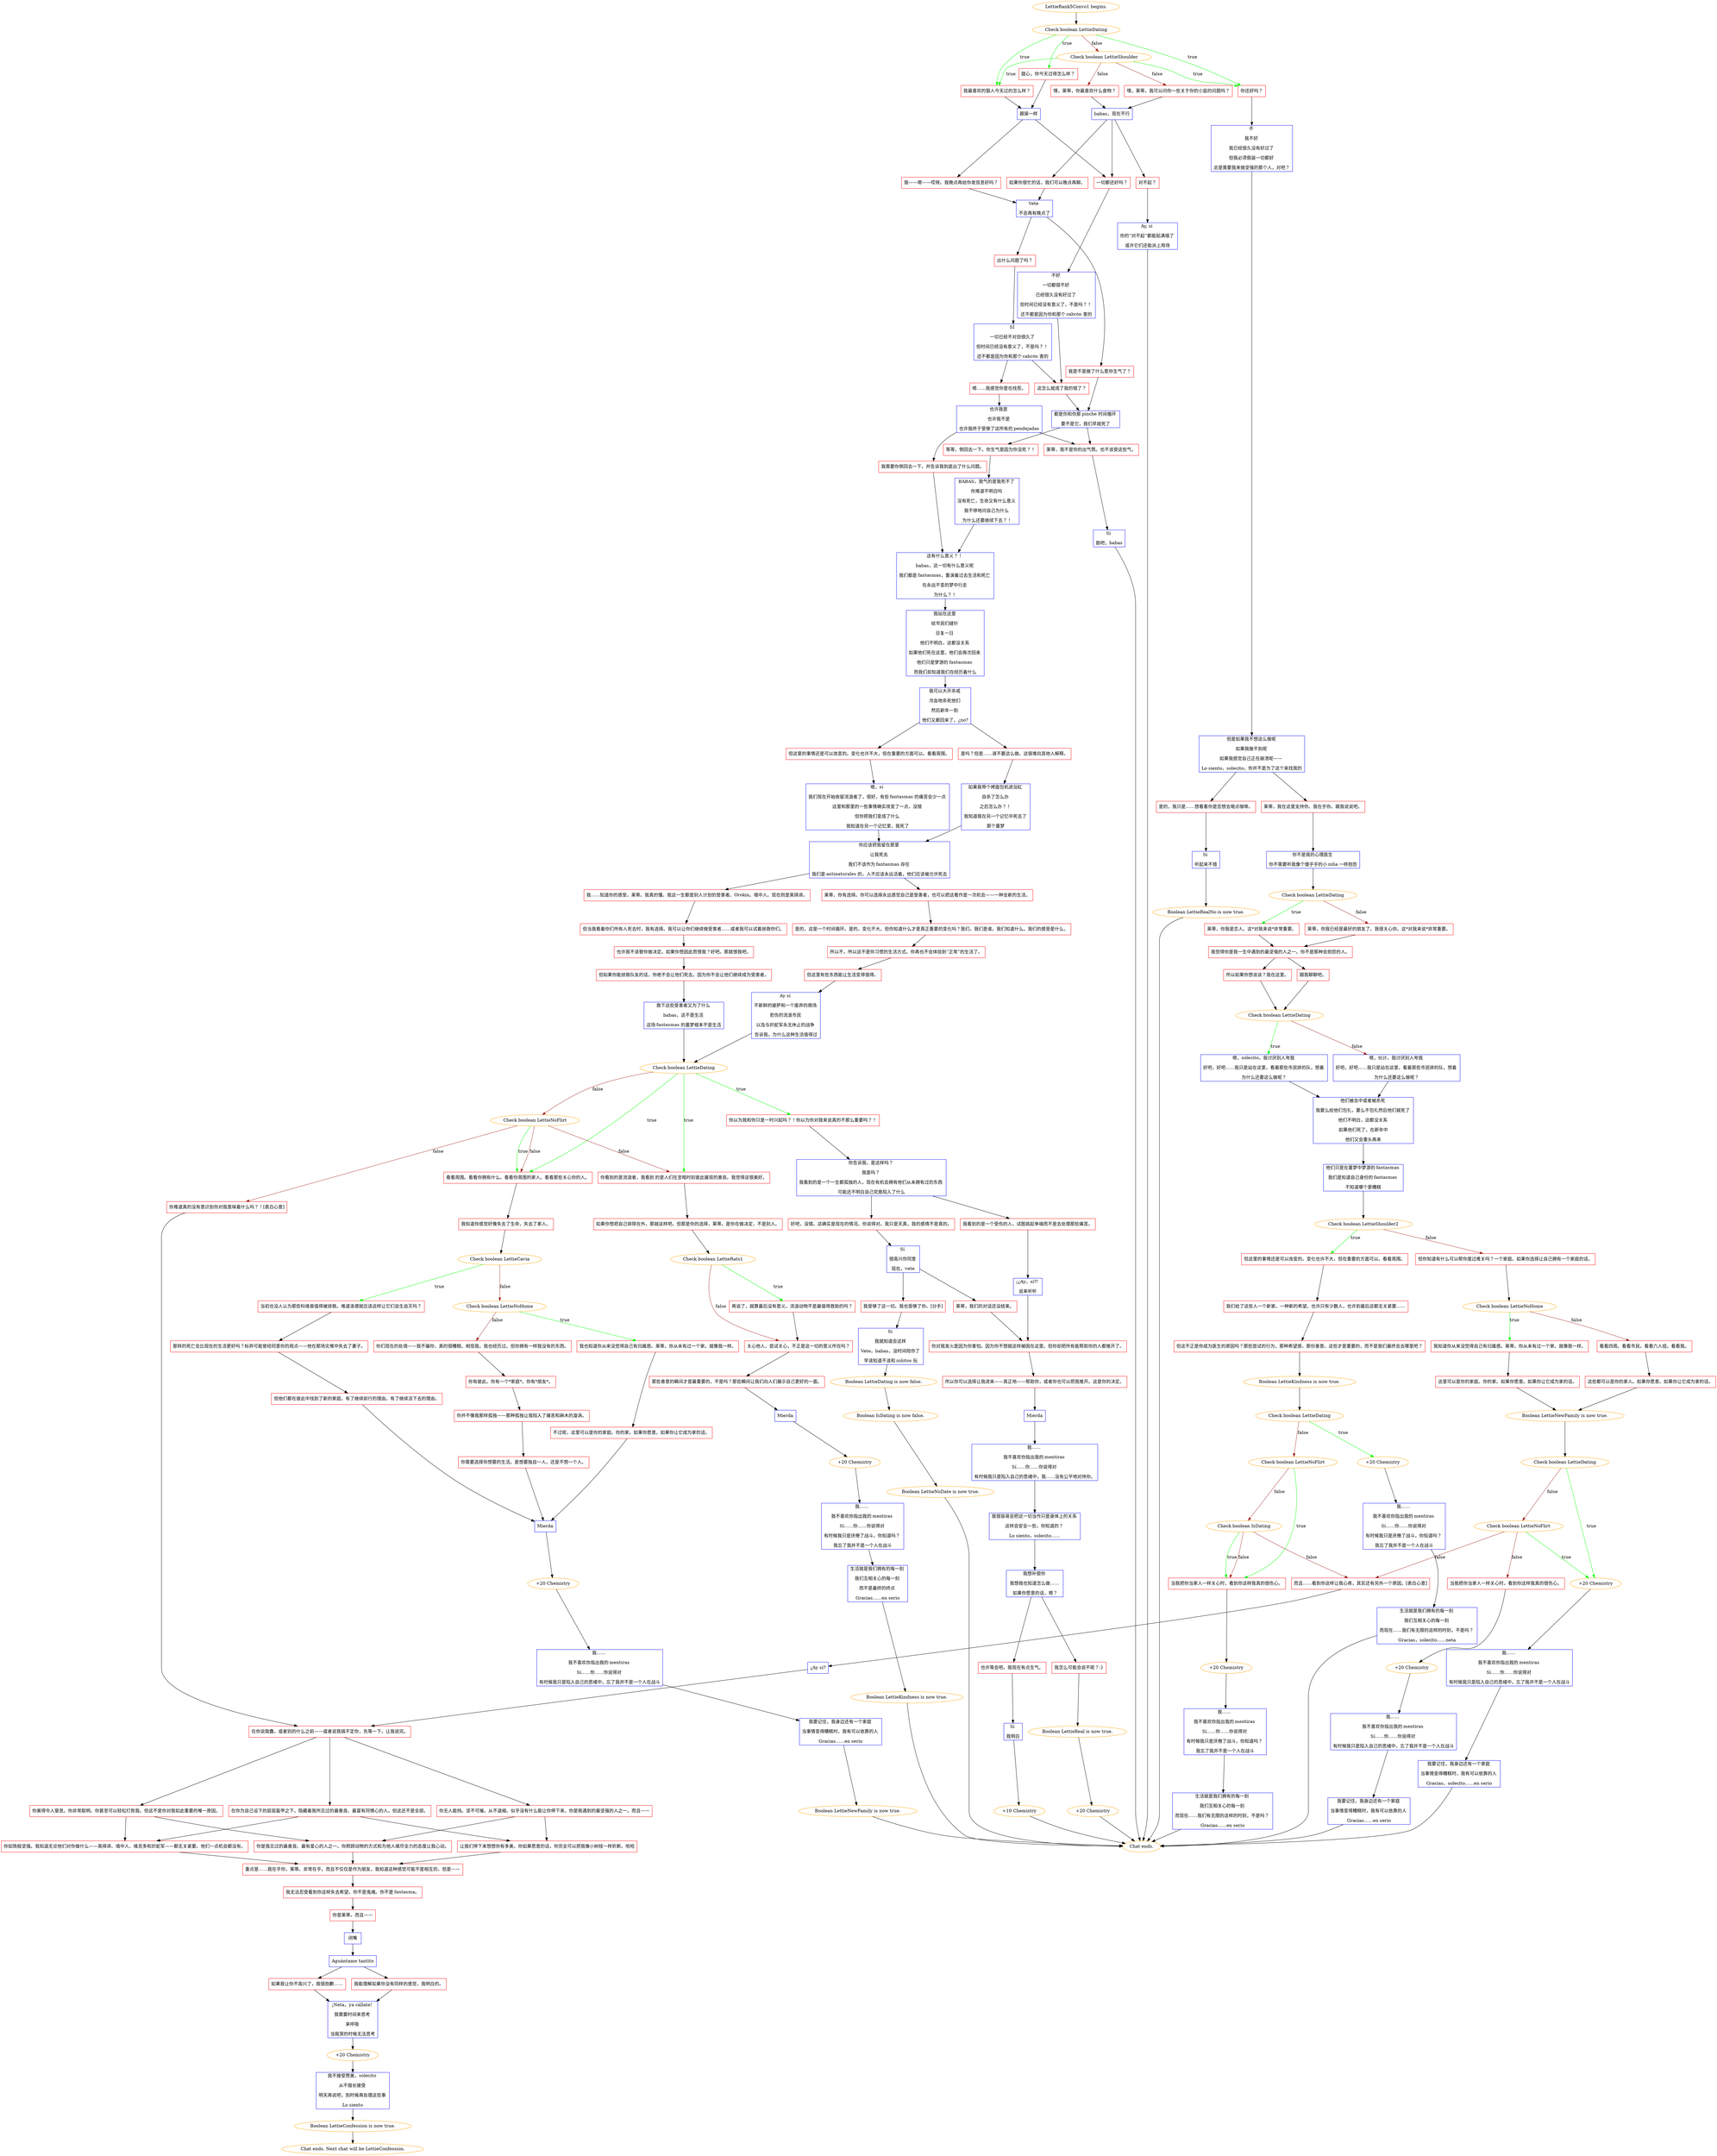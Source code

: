 digraph {
	"LettieRank5Convo1 begins." [color=orange];
		"LettieRank5Convo1 begins." -> j1469346148;
	j1469346148 [label="Check boolean LettieDating",color=orange];
		j1469346148 -> j137437891 [label=true,color=green];
		j1469346148 -> j2939384216 [label=true,color=green];
		j1469346148 -> j3948184274 [label=true,color=green];
		j1469346148 -> j3933229792 [label=false,color=brown];
	j137437891 [label="你还好吗？",shape=box,color=red];
		j137437891 -> j66185670;
	j2939384216 [label="甜心，你今天过得怎么样？",shape=box,color=red];
		j2939384216 -> j4085947733;
	j3948184274 [label="我最喜欢的狠人今天过的怎么样？",shape=box,color=red];
		j3948184274 -> j4085947733;
	j3933229792 [label="Check boolean LettieShoulder",color=orange];
		j3933229792 -> j137437891 [label=true,color=green];
		j3933229792 -> j3948184274 [label=true,color=green];
		j3933229792 -> j3826612207 [label=false,color=brown];
		j3933229792 -> j331018814 [label=false,color=brown];
	j66185670 [label="不 
我不好 
我已经很久没有好过了 
但我必须假装一切都好 
总是需要我来做坚强的那个人，对吧？",shape=box,color=blue];
		j66185670 -> j722758030;
	j4085947733 [label="跟屎一样",shape=box,color=blue];
		j4085947733 -> j4211119909;
		j4085947733 -> j2110381536;
	j3826612207 [label="嘿，莱蒂，我可以问你一些关于你的小鼠的问题吗？",shape=box,color=red];
		j3826612207 -> j1221636970;
	j331018814 [label="嘿，莱蒂，你最喜欢什么食物？",shape=box,color=red];
		j331018814 -> j1221636970;
	j722758030 [label="但是如果我不想这么做呢 
如果我做不到呢 
如果我感觉自己正在崩溃呢—— 
Lo siento，solecito，你并不是为了这个来找我的",shape=box,color=blue];
		j722758030 -> j1845963871;
		j722758030 -> j4029119195;
	j4211119909 [label="一切都还好吗？",shape=box,color=red];
		j4211119909 -> j856980600;
	j2110381536 [label="我——嗯——哎呀。我晚点再给你发信息好吗？",shape=box,color=red];
		j2110381536 -> j2850832421;
	j1221636970 [label="babas，现在不行",shape=box,color=blue];
		j1221636970 -> j4211119909;
		j1221636970 -> j3961462785;
		j1221636970 -> j4286821134;
	j1845963871 [label="是的，我只是……想看看你是否想去喝点咖啡。",shape=box,color=red];
		j1845963871 -> j723057807;
	j4029119195 [label="莱蒂，我在这里支持你。我在乎你。跟我说说吧。",shape=box,color=red];
		j4029119195 -> j1412574813;
	j856980600 [label="不好 
一切都很不好 
已经很久没有好过了 
但时间已经没有意义了，不是吗？！ 
还不都是因为你和那个 cabrón 害的",shape=box,color=blue];
		j856980600 -> j4165298242;
	j2850832421 [label="Vete 
不会再有晚点了",shape=box,color=blue];
		j2850832421 -> j2083714076;
		j2850832421 -> j1846075841;
	j3961462785 [label="如果你很忙的话，我们可以晚点再聊。",shape=box,color=red];
		j3961462785 -> j2850832421;
	j4286821134 [label="对不起？",shape=box,color=red];
		j4286821134 -> j2788904346;
	j723057807 [label="Sí 
听起来不错",shape=box,color=blue];
		j723057807 -> j1195005912;
	j1412574813 [label="你不是我的心理医生 
你不需要听我像个傻乎乎的小 niña 一样抱怨",shape=box,color=blue];
		j1412574813 -> j3717407868;
	j4165298242 [label="这怎么就成了我的错了？",shape=box,color=red];
		j4165298242 -> j3422975905;
	j2083714076 [label="我是不是做了什么惹你生气了？",shape=box,color=red];
		j2083714076 -> j3422975905;
	j1846075841 [label="出什么问题了吗？",shape=box,color=red];
		j1846075841 -> j3819786496;
	j2788904346 [label="Ay, sí 
你的“对不起”都能贴满墙了 
或许它们还能派上用场",shape=box,color=blue];
		j2788904346 -> "Chat ends.";
	j1195005912 [label="Boolean LettieRealNo is now true.",color=orange];
		j1195005912 -> "Chat ends.";
	j3717407868 [label="Check boolean LettieDating",color=orange];
		j3717407868 -> j3241639049 [label=true,color=green];
		j3717407868 -> j3248461344 [label=false,color=brown];
	j3422975905 [label="都是你和你那 pinche 时间循环 
要不是它，我们早就死了",shape=box,color=blue];
		j3422975905 -> j1791826309;
		j3422975905 -> j422025487;
	j3819786496 [label="SÍ 
一切已经不对劲很久了 
但时间已经没有意义了，不是吗？！ 
还不都是因为你和那个 cabrón 害的",shape=box,color=blue];
		j3819786496 -> j4165298242;
		j3819786496 -> j2443528031;
	"Chat ends." [color=orange];
	j3241639049 [label="莱蒂，你我是恋人。这*对我来说*非常重要。",shape=box,color=red];
		j3241639049 -> j2350790935;
	j3248461344 [label="莱蒂，你我已经是最好的朋友了。我很关心你。这*对我来说*非常重要。",shape=box,color=red];
		j3248461344 -> j2350790935;
	j1791826309 [label="等等，倒回去一下。你生气是因为你没死？！",shape=box,color=red];
		j1791826309 -> j1610136878;
	j422025487 [label="莱蒂，我不是你的出气筒。也不该受这些气。",shape=box,color=red];
		j422025487 -> j2785692363;
	j2443528031 [label="嗯……我感觉你是在找茬。",shape=box,color=red];
		j2443528031 -> j2049512561;
	j2350790935 [label="我觉得你是我一生中遇到的最坚强的人之一。你不是那种会抱怨的人。",shape=box,color=red];
		j2350790935 -> j3761411734;
		j2350790935 -> j1835798333;
	j1610136878 [label="BABAS，我气的是我死不了 
你难道不明白吗 
没有死亡，生命又有什么意义 
我不停地问自己为什么 
为什么还要继续下去？！",shape=box,color=blue];
		j1610136878 -> j2675019076;
	j2785692363 [label="Sí 
跑吧，babas",shape=box,color=blue];
		j2785692363 -> "Chat ends.";
	j2049512561 [label="也许我是 
也许我不是 
也许我终于受够了这所有的 pendejadas",shape=box,color=blue];
		j2049512561 -> j3811267331;
		j2049512561 -> j422025487;
	j3761411734 [label="所以如果你想谈谈？我在这里。",shape=box,color=red];
		j3761411734 -> j2943419579;
	j1835798333 [label="跟我聊聊吧。",shape=box,color=red];
		j1835798333 -> j2943419579;
	j2675019076 [label="这有什么意义？！ 
babas，这一切有什么意义呢 
我们都是 fantasmas，重演着过去生活和死亡 
在永远不变的梦中行走 
为什么？！",shape=box,color=blue];
		j2675019076 -> j457071296;
	j3811267331 [label="我需要你倒回去一下，并告诉我到底出了什么问题。",shape=box,color=red];
		j3811267331 -> j2675019076;
	j2943419579 [label="Check boolean LettieDating",color=orange];
		j2943419579 -> j3599863719 [label=true,color=green];
		j2943419579 -> j1173363473 [label=false,color=brown];
	j457071296 [label="我站在这里 
给市民们缝针 
日复一日 
他们不明白，这都没关系 
如果他们死在这里，他们会再次回来 
他们只是梦游的 fantasmas 
而我们却知道我们在经历着什么",shape=box,color=blue];
		j457071296 -> j1827460811;
	j3599863719 [label="嗯，solecito，我讨厌别人夸我 
好吧，好吧……我只是站在这里，看着那些市民排的队，想着 
为什么还要这么做呢？",shape=box,color=blue];
		j3599863719 -> j3536913481;
	j1173363473 [label="嗯，伙计，我讨厌别人夸我 
好吧，好吧……我只是站在这里，看着那些市民排的队，想着 
为什么还要这么做呢？",shape=box,color=blue];
		j1173363473 -> j3536913481;
	j1827460811 [label="我可以大开杀戒 
冷血地杀死他们 
然后新年一到 
他们又都回来了，¿no?",shape=box,color=blue];
		j1827460811 -> j1551081374;
		j1827460811 -> j3863526352;
	j3536913481 [label="他们被击中或者被杀死 
我要么给他们包扎，要么不包扎然后他们就死了 
他们不明白，这都没关系 
如果他们死了，在新年中
他们又会重头再来",shape=box,color=blue];
		j3536913481 -> j1655075005;
	j1551081374 [label="是吗？但是……请不要这么做。这很难向其他人解释。",shape=box,color=red];
		j1551081374 -> j4093583436;
	j3863526352 [label="但这里的事情还是可以改变的。变化也许不大，但在重要的方面可以。看看周围。",shape=box,color=red];
		j3863526352 -> j2431809524;
	j1655075005 [label="他们只是在噩梦中梦游的 fantasmas 
我们是知道自己身份的 fantasmas 
不知道哪个更糟糕",shape=box,color=blue];
		j1655075005 -> j3958753546;
	j4093583436 [label="如果我带个烤面包机进浴缸 
自杀了怎么办 
之后怎么办？！ 
我知道我在另一个记忆中死去了 
那个噩梦",shape=box,color=blue];
		j4093583436 -> j2588243087;
	j2431809524 [label="嗯，sí 
我们现在开始收留流浪者了，很好，有些 fantasmas 的痛苦会少一点 
这里和那里的一些事情确实改变了一点，没错 
但你把我们变成了什么 
我知道在另一个记忆里，我死了",shape=box,color=blue];
		j2431809524 -> j2588243087;
	j3958753546 [label="Check boolean LettieShoulder2",color=orange];
		j3958753546 -> j520590978 [label=true,color=green];
		j3958753546 -> j45700473 [label=false,color=brown];
	j2588243087 [label="你应该把我留在那里 
让我死去 
我们不该作为 fantasmas 存在 
我们是 antinaturales 的，人不应该永远活着，他们应该被允许死去",shape=box,color=blue];
		j2588243087 -> j505662272;
		j2588243087 -> j1370611366;
	j520590978 [label="但这里的事情还是可以改变的。变化也许不大，但在重要的方面可以。看看周围。",shape=box,color=red];
		j520590978 -> j4008730712;
	j45700473 [label="但你知道有什么可以帮你度过难关吗？一个家庭。如果你选择让自己拥有一个家庭的话。",shape=box,color=red];
		j45700473 -> j2837183612;
	j505662272 [label="我……知道你的感受，莱蒂。我真的懂。我这一生都是别人计划的受害者。Orokin。墙中人。现在则是英择谛。",shape=box,color=red];
		j505662272 -> j871071759;
	j1370611366 [label="莱蒂，你有选择。你可以选择永远感觉自己是受害者，也可以把这看作是一次机会——一种全新的生活。",shape=box,color=red];
		j1370611366 -> j2089371647;
	j4008730712 [label="我们给了这些人一个新家。一种新的希望。也许只有少数人，也许到最后这都无关紧要……",shape=box,color=red];
		j4008730712 -> j572448527;
	j2837183612 [label="Check boolean LettieNoHome",color=orange];
		j2837183612 -> j3100269948 [label=true,color=green];
		j2837183612 -> j2487586372 [label=false,color=brown];
	j871071759 [label="但当我看着你们所有人死去时，我有选择。我可以让你们继续做受害者……或者我可以试着拯救你们。",shape=box,color=red];
		j871071759 -> j3330106938;
	j2089371647 [label="是的，这是一个时间循环。是的，变化不大。但你知道什么才是真正重要的变化吗？我们。我们是谁。我们知道什么。我们的感受是什么。",shape=box,color=red];
		j2089371647 -> j540008072;
	j572448527 [label="但这不正是你成为医生的原因吗？那些尝试的行为，那种希望感，那份善意，这些才是重要的，而不是我们最终会去哪里吧？",shape=box,color=red];
		j572448527 -> j687322874;
	j3100269948 [label="我知道你从来没觉得自己有归属感。莱蒂，你从未有过一个家。就像我一样。",shape=box,color=red];
		j3100269948 -> j3270976478;
	j2487586372 [label="看看四周。看看市民。看看六人组。看看我。",shape=box,color=red];
		j2487586372 -> j285167008;
	j3330106938 [label="也许我不该替你做决定。如果你想因此而恨我？好吧。那就恨我吧。",shape=box,color=red];
		j3330106938 -> j1289107378;
	j540008072 [label="所以不，所以这不是你习惯的生活方式。你再也不会体验到“正常”的生活了。",shape=box,color=red];
		j540008072 -> j580377944;
	j687322874 [label="Boolean LettieKindness is now true.",color=orange];
		j687322874 -> j3679117757;
	j3270976478 [label="这里可以是你的家庭。你的家。如果你愿意。如果你让它成为家的话。",shape=box,color=red];
		j3270976478 -> j672275895;
	j285167008 [label="这些都可以是你的家人。如果你愿意。如果你让它成为家的话。",shape=box,color=red];
		j285167008 -> j672275895;
	j1289107378 [label="但如果你能拯救队友的话，你绝不会让他们死去。因为你不会让他们继续成为受害者。",shape=box,color=red];
		j1289107378 -> j1296592023;
	j580377944 [label="但这里有些东西能让生活变得值得。",shape=box,color=red];
		j580377944 -> j659366962;
	j3679117757 [label="Check boolean LettieDating",color=orange];
		j3679117757 -> j3576806735 [label=true,color=green];
		j3679117757 -> j4054493583 [label=false,color=brown];
	j672275895 [label="Boolean LettieNewFamily is now true.",color=orange];
		j672275895 -> j3188996890;
	j1296592023 [label="救下这些受害者又为了什么 
babas，这不是生活 
这场 fantasmas 的噩梦根本不是生活",shape=box,color=blue];
		j1296592023 -> j3120021396;
	j659366962 [label="Ay sí 
不新鲜的披萨和一个废弃的商场 
悲伤的流浪市民 
以及与炽蛇军永无休止的战争 
告诉我，为什么这种生活值得过",shape=box,color=blue];
		j659366962 -> j3120021396;
	j3576806735 [label="+20 Chemistry",color=orange];
		j3576806735 -> j1287412987;
	j4054493583 [label="Check boolean LettieNoFlirt",color=orange];
		j4054493583 -> j2894716549 [label=true,color=green];
		j4054493583 -> j2101007801 [label=false,color=brown];
	j3188996890 [label="Check boolean LettieDating",color=orange];
		j3188996890 -> j3365372879 [label=true,color=green];
		j3188996890 -> j1744086563 [label=false,color=brown];
	j3120021396 [label="Check boolean LettieDating",color=orange];
		j3120021396 -> j2363926894 [label=true,color=green];
		j3120021396 -> j3759403425 [label=true,color=green];
		j3120021396 -> j1634429016 [label=true,color=green];
		j3120021396 -> j968646835 [label=false,color=brown];
	j1287412987 [label="我…… 
我不喜欢你指出我的 mentiras 
Sí……你……你说得对 
有时候我只是厌倦了战斗，你知道吗？ 
我忘了我并不是一个人在战斗",shape=box,color=blue];
		j1287412987 -> j3578561882;
	j2894716549 [label="当我把你当家人一样关心时，看到你这样我真的很伤心。",shape=box,color=red];
		j2894716549 -> j2862110426;
	j2101007801 [label="Check boolean IsDating",color=orange];
		j2101007801 -> j2894716549 [label=true,color=green];
		j2101007801 -> j2894716549 [label=false,color=brown];
		j2101007801 -> j1625453290 [label=false,color=brown];
	j3365372879 [label="+20 Chemistry",color=orange];
		j3365372879 -> j3661393775;
	j1744086563 [label="Check boolean LettieNoFlirt",color=orange];
		j1744086563 -> j3365372879 [label=true,color=green];
		j1744086563 -> j2572605333 [label=false,color=brown];
		j1744086563 -> j1625453290 [label=false,color=brown];
	j2363926894 [label="你以为我和你只是一时兴起吗？！你以为你对我来说真的不那么重要吗？！",shape=box,color=red];
		j2363926894 -> j3652274711;
	j3759403425 [label="看看周围。看看你拥有什么。看看你周围的家人。看看那些关心你的人。",shape=box,color=red];
		j3759403425 -> j2192347767;
	j1634429016 [label="你看到的是流浪者，我看到 的是人们在至暗时刻彼此展现的善良。我觉得这很美好。",shape=box,color=red];
		j1634429016 -> j409474138;
	j968646835 [label="Check boolean LettieNoFlirt",color=orange];
		j968646835 -> j3759403425 [label=true,color=green];
		j968646835 -> j3759403425 [label=false,color=brown];
		j968646835 -> j1634429016 [label=false,color=brown];
		j968646835 -> j1780350952 [label=false,color=brown];
	j3578561882 [label="生活就是我们拥有的每一刻 
我们互相关心的每一刻 
而现在……我们有无限的这样的时刻，不是吗？ 
Gracias，solecito……neta",shape=box,color=blue];
		j3578561882 -> "Chat ends.";
	j2862110426 [label="+20 Chemistry",color=orange];
		j2862110426 -> j895886546;
	j1625453290 [label="而且……看到你这样让我心疼，其实还有另外一个原因。[表白心意]",shape=box,color=red];
		j1625453290 -> j2884971127;
	j3661393775 [label="我…… 
我不喜欢你指出我的 mentiras 
Sí……你……你说得对 
有时候我只是陷入自己的思绪中，忘了我并不是一个人在战斗",shape=box,color=blue];
		j3661393775 -> j3308614932;
	j2572605333 [label="当我把你当家人一样关心时，看到你这样我真的很伤心。",shape=box,color=red];
		j2572605333 -> j1335905475;
	j3652274711 [label="你告诉我，是这样吗？ 
我是吗？ 
我看到的是一个一生都孤独的人，现在有机会拥有他们从未拥有过的东西 
可能还不明白自己究竟陷入了什么",shape=box,color=blue];
		j3652274711 -> j402595077;
		j3652274711 -> j4139660506;
	j2192347767 [label="我知道你感觉好像失去了生命，失去了家人。",shape=box,color=red];
		j2192347767 -> j2017082177;
	j409474138 [label="如果你想把自己排除在外，那就这样吧。但那是你的选择，莱蒂。是你在做决定，不是别人。",shape=box,color=red];
		j409474138 -> j3313996384;
	j1780350952 [label="你难道真的没有意识到你对我意味着什么吗？！[表白心意]",shape=box,color=red];
		j1780350952 -> j341464645;
	j895886546 [label="我…… 
我不喜欢你指出我的 mentiras 
Sí……你……你说得对 
有时候我只是厌倦了战斗，你知道吗？ 
我忘了我并不是一个人在战斗",shape=box,color=blue];
		j895886546 -> j1438638173;
	j2884971127 [label="¿Ay sí?",shape=box,color=blue];
		j2884971127 -> j341464645;
	j3308614932 [label="我要记住，我身边还有一个家庭 
当事情变得糟糕时，我有可以依靠的人 
Gracias，solecito……en serio",shape=box,color=blue];
		j3308614932 -> "Chat ends.";
	j1335905475 [label="+20 Chemistry",color=orange];
		j1335905475 -> j4230267925;
	j402595077 [label="好吧，没错。这确实是现在的情况。你说得对。我只是天真，我的感情不是真的。",shape=box,color=red];
		j402595077 -> j4105227202;
	j4139660506 [label="我看到的是一个受伤的人，试图挑起争端而不是去处理那些痛苦。",shape=box,color=red];
		j4139660506 -> j719738791;
	j2017082177 [label="Check boolean LettieCavia",color=orange];
		j2017082177 -> j1401732519 [label=true,color=green];
		j2017082177 -> j1316773623 [label=false,color=brown];
	j3313996384 [label="Check boolean LettieRats1",color=orange];
		j3313996384 -> j606634160 [label=true,color=green];
		j3313996384 -> j370640246 [label=false,color=brown];
	j341464645 [label="在你说我蠢，或者别的什么之前——或者说我搞不定你，先等一下，让我说完。",shape=box,color=red];
		j341464645 -> j4176853381;
		j341464645 -> j3250943977;
		j341464645 -> j3789143764;
	j1438638173 [label="生活就是我们拥有的每一刻 
我们互相关心的每一刻 
而现在……我们有无限的这样的时刻，不是吗？ 
Gracias……en serio",shape=box,color=blue];
		j1438638173 -> "Chat ends.";
	j4230267925 [label="我…… 
我不喜欢你指出我的 mentiras 
Sí……你……你说得对 
有时候我只是陷入自己的思绪中，忘了我并不是一个人在战斗",shape=box,color=blue];
		j4230267925 -> j3143654509;
	j4105227202 [label="Sí 
很高兴你同意 
现在，vete",shape=box,color=blue];
		j4105227202 -> j2679592152;
		j4105227202 -> j269708604;
	j719738791 [label="¡¿Ay，sí?! 
说来听听",shape=box,color=blue];
		j719738791 -> j479259138;
	j1401732519 [label="当初也没人认为那些科维兽值得被拯救。难道洛德就应该这样让它们自生自灭吗？",shape=box,color=red];
		j1401732519 -> j956413379;
	j1316773623 [label="Check boolean LettieNoHome",color=orange];
		j1316773623 -> j2489648905 [label=true,color=green];
		j1316773623 -> j3790822478 [label=false,color=brown];
	j606634160 [label="再说了，就算最后没有意义，流浪动物不是最值得救助的吗？",shape=box,color=red];
		j606634160 -> j370640246;
	j370640246 [label="关心他人，尝试关心，不正是这一切的意义所在吗？",shape=box,color=red];
		j370640246 -> j2814189842;
	j4176853381 [label="你美得令人窒息。你非常聪明。你甚至可以轻松打败我。但这不是你对我如此重要的唯一原因。",shape=box,color=red];
		j4176853381 -> j4244642044;
		j4176853381 -> j3737738004;
	j3250943977 [label="在你为自己设下的层层盔甲之下，隐藏着我所见过的最善良、最富有同情心的人。但这还不是全部。",shape=box,color=red];
		j3250943977 -> j1832247027;
		j3250943977 -> j3737738004;
	j3789143764 [label="你无人能挡。坚不可摧。从不退缩。似乎没有什么能让你停下来。你是我遇到的最坚强的人之一。而且——",shape=box,color=red];
		j3789143764 -> j1832247027;
		j3789143764 -> j4244642044;
	j3143654509 [label="我要记住，我身边还有一个家庭 
当事情变得糟糕时，我有可以依靠的人 
Gracias……en serio",shape=box,color=blue];
		j3143654509 -> "Chat ends.";
	j2679592152 [label="莱蒂，我们的对话还没结束。",shape=box,color=red];
		j2679592152 -> j479259138;
	j269708604 [label="我受够了这一切。我也受够了你。[分手]",shape=box,color=red];
		j269708604 -> j3719920205;
	j479259138 [label="你对我发火是因为你害怕。因为你不想就这样被困在这里。但你却把所有能帮助你的人都推开了。",shape=box,color=red];
		j479259138 -> j268496325;
	j956413379 [label="那样的死亡会比现在的生活更好吗？标弃可能曾经同意你的观点——他在那场灾难中失去了妻子。",shape=box,color=red];
		j956413379 -> j2658342493;
	j2489648905 [label="我也知道你从来没觉得自己有归属感。莱蒂，你从未有过一个家。就像我一样。",shape=box,color=red];
		j2489648905 -> j3377686442;
	j3790822478 [label="你们现在的处境——我不骗你，真的很糟糕。相信我，我也经历过。但你拥有一样我没有的东西。",shape=box,color=red];
		j3790822478 -> j54917580;
	j2814189842 [label="那些善意的瞬间才是最重要的，不是吗？那些瞬间让我们向人们展示自己更好的一面。",shape=box,color=red];
		j2814189842 -> j3253030709;
	j4244642044 [label="你是我见过的最善良、最有爱心的人之一。你照顾动物的方式和为他人竭尽全力的态度让我心动。",shape=box,color=red];
		j4244642044 -> j1291993365;
	j3737738004 [label="你如铁般坚强。我知道无论他们对你做什么——英择谛、墙中人、维克多和炽蛇军——都无关紧要。他们一点机会都没有。",shape=box,color=red];
		j3737738004 -> j1291993365;
	j1832247027 [label="让我们停下来想想你有多美，你如果愿意的话，你完全可以把我像小树枝一样折断。哈哈",shape=box,color=red];
		j1832247027 -> j1291993365;
	j3719920205 [label="Sí 
我就知道会这样 
Vete，babas，没时间陪你了 
早该知道不该和 niñitos 玩",shape=box,color=blue];
		j3719920205 -> j2548450594;
	j268496325 [label="所以你可以选择让我进来——真正地——帮助你，或者你也可以把我推开。这是你的决定。",shape=box,color=red];
		j268496325 -> j3187909599;
	j2658342493 [label="但他们都在彼此中找到了新的家庭。有了继续前行的理由。有了继续活下去的理由。",shape=box,color=red];
		j2658342493 -> j3762317310;
	j3377686442 [label="不过呢，这里可以是你的家庭。你的家。如果你愿意。如果你让它成为家的话。",shape=box,color=red];
		j3377686442 -> j3762317310;
	j54917580 [label="你有彼此。你有一个*家庭*。你有*朋友*。",shape=box,color=red];
		j54917580 -> j3097098272;
	j3253030709 [label="Mierda",shape=box,color=blue];
		j3253030709 -> j1697709777;
	j1291993365 [label="重点是……我在乎你，莱蒂。非常在乎。而且不仅仅是作为朋友，我知道这种感觉可能不是相互的，但是——",shape=box,color=red];
		j1291993365 -> j2033163948;
	j2548450594 [label="Boolean LettieDating is now false.",color=orange];
		j2548450594 -> j4086907321;
	j3187909599 [label="Mierda",shape=box,color=blue];
		j3187909599 -> j577244274;
	j3762317310 [label="Mierda",shape=box,color=blue];
		j3762317310 -> j4041783589;
	j3097098272 [label="你并不像我那样孤独——那种孤独让我陷入了痛苦和麻木的漩涡。",shape=box,color=red];
		j3097098272 -> j3365367195;
	j1697709777 [label="+20 Chemistry",color=orange];
		j1697709777 -> j490576669;
	j2033163948 [label="我无法忍受看到你这样失去希望。你不是鬼魂。你不是 fantasma。",shape=box,color=red];
		j2033163948 -> j3032985115;
	j4086907321 [label="Boolean IsDating is now false.",color=orange];
		j4086907321 -> j2703113057;
	j577244274 [label="我…… 
我不喜欢你指出我的 mentiras 
Sí……你……你说得对 
有时候我只是陷入自己的思绪中，我……没有公平地对待你。",shape=box,color=blue];
		j577244274 -> j3734808959;
	j4041783589 [label="+20 Chemistry",color=orange];
		j4041783589 -> j3661668364;
	j3365367195 [label="你需要选择你想要的生活。是想要独自一人，还是不想一个人。",shape=box,color=red];
		j3365367195 -> j3762317310;
	j490576669 [label="我…… 
我不喜欢你指出我的 mentiras 
Sí……你……你说得对 
有时候我只是厌倦了战斗，你知道吗？ 
我忘了我并不是一个人在战斗",shape=box,color=blue];
		j490576669 -> j1177661897;
	j3032985115 [label="你是莱蒂，而且——",shape=box,color=red];
		j3032985115 -> j1771159418;
	j2703113057 [label="Boolean LettieNoDate is now true.",color=orange];
		j2703113057 -> "Chat ends.";
	j3734808959 [label="我很容易会把这一切当作只是身体上的关系 
这样会安全一些，你知道的？ 
Lo siento，solecito……",shape=box,color=blue];
		j3734808959 -> j440874339;
	j3661668364 [label="我…… 
我不喜欢你指出我的 mentiras 
Sí……你……你说得对 
有时候我只是陷入自己的思绪中，忘了我并不是一个人在战斗",shape=box,color=blue];
		j3661668364 -> j4180221423;
	j1177661897 [label="生活就是我们拥有的每一刻 
我们互相关心的每一刻 
而不是最终的终点 
Gracias……en serio",shape=box,color=blue];
		j1177661897 -> j3208138621;
	j1771159418 [label="闭嘴",shape=box,color=blue];
		j1771159418 -> j1081959714;
	j440874339 [label="我想补偿你 
 我想我也知道怎么做…… 
 如果你愿意的话，嗯？",shape=box,color=blue];
		j440874339 -> j882685424;
		j440874339 -> j560288821;
	j4180221423 [label="我要记住，我身边还有一个家庭 
当事情变得糟糕时，我有可以依靠的人 
Gracias……en serio",shape=box,color=blue];
		j4180221423 -> j3419229027;
	j3208138621 [label="Boolean LettieKindness is now true.",color=orange];
		j3208138621 -> "Chat ends.";
	j1081959714 [label="Aguántame tantito",shape=box,color=blue];
		j1081959714 -> j4154032213;
		j1081959714 -> j3144234165;
	j882685424 [label="也许等会吧。我现在有点生气。",shape=box,color=red];
		j882685424 -> j3926329872;
	j560288821 [label="我怎么可能会说不呢？:}",shape=box,color=red];
		j560288821 -> j1185532220;
	j3419229027 [label="Boolean LettieNewFamily is now true.",color=orange];
		j3419229027 -> "Chat ends.";
	j4154032213 [label="如果我让你不高兴了，我很抱歉……",shape=box,color=red];
		j4154032213 -> j392982270;
	j3144234165 [label="我能理解如果你没有同样的感觉，我明白的。",shape=box,color=red];
		j3144234165 -> j392982270;
	j3926329872 [label="Sí 
我明白",shape=box,color=blue];
		j3926329872 -> j1933300832;
	j1185532220 [label="Boolean LettieReal is now true.",color=orange];
		j1185532220 -> j367054140;
	j392982270 [label="¡Neta，ya cállate! 
我需要时间来思考 
来呼吸 
当我哭的时候无法思考",shape=box,color=blue];
		j392982270 -> j753253105;
	j1933300832 [label="+10 Chemistry",color=orange];
		j1933300832 -> "Chat ends.";
	j367054140 [label="+20 Chemistry",color=orange];
		j367054140 -> "Chat ends.";
	j753253105 [label="+20 Chemistry",color=orange];
		j753253105 -> j2087422415;
	j2087422415 [label="我不接受赞美，solecito 
从不擅长接受 
明天再说吧，到时候再处理这些事 
Lo siento",shape=box,color=blue];
		j2087422415 -> j2564553015;
	j2564553015 [label="Boolean LettieConfession is now true.",color=orange];
		j2564553015 -> "Chat ends. Next chat will be LettieConfession.";
	"Chat ends. Next chat will be LettieConfession." [color=orange];
}